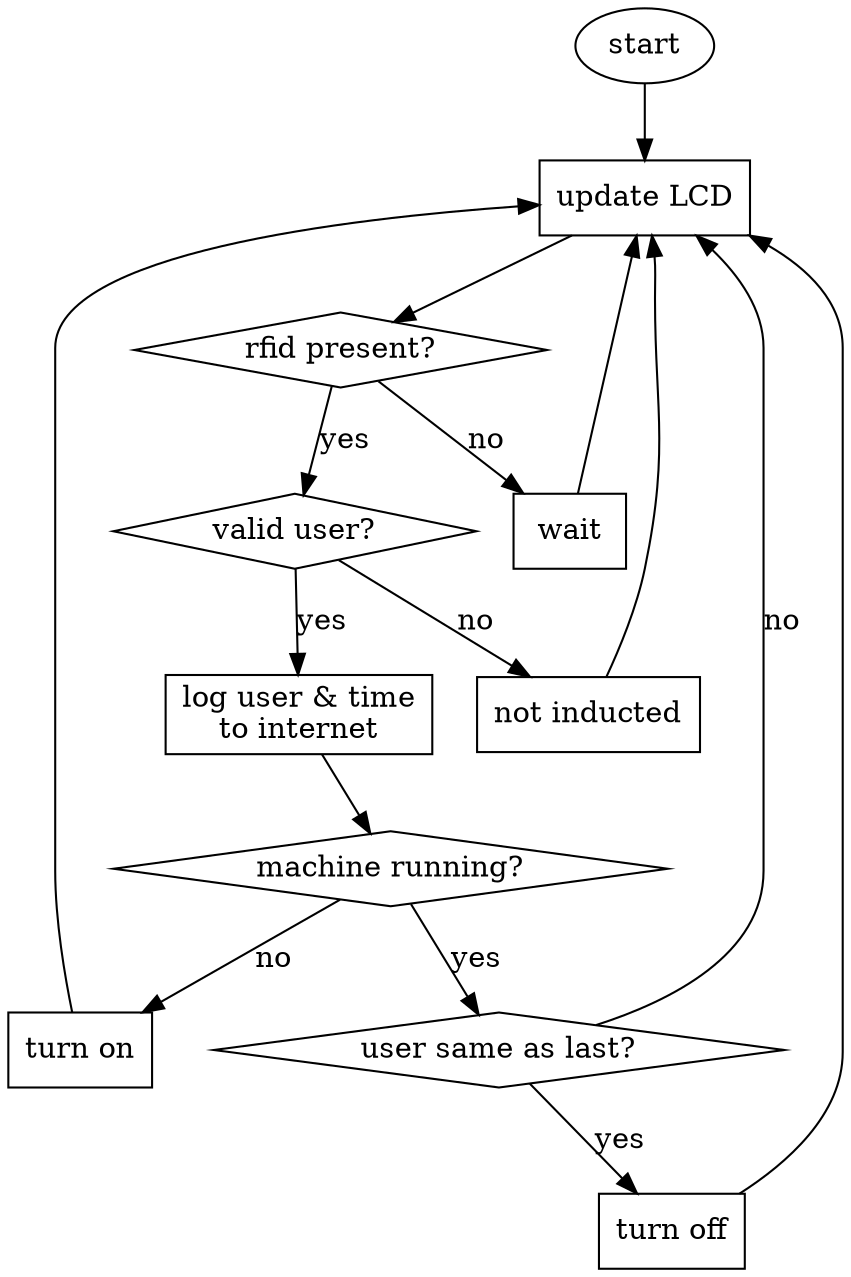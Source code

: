 strict digraph G {
    start;
    lcd[shape=box];
    check_rfid[shape=diamond];
    wait[shape=box];
    check_user[shape=diamond];
    machine_running[shape=diamond];
    same_user[shape=diamond];
    turn_on[shape=box];
    turn_off[shape=box];
    bad_user[shape=box];
    log[shape=box];

    start -> lcd;
    
    lcd -> check_rfid;
    lcd[label="update LCD"];

    check_rfid -> check_user[label="yes"];
    check_rfid -> wait[label="no"];
    check_rfid[label="rfid present?"];
    wait -> lcd;

    check_user -> log[label="yes"];
    check_user[label="valid user?"];
    check_user -> bad_user[label="no"];
   
    log -> machine_running;
    log[label="log user & time\nto internet"];
    machine_running -> same_user[label="yes"];
    machine_running -> turn_on[label="no"];
    machine_running[label="machine running?"];
    same_user -> lcd[label="no"]
    same_user -> turn_off[label="yes"]
    same_user[label="user same as last?"]

    bad_user[label="not inducted"];
    bad_user -> lcd;
    turn_off[label="turn off"];
    turn_on[label="turn on"];

    turn_on -> lcd;
    turn_off -> lcd;

}
